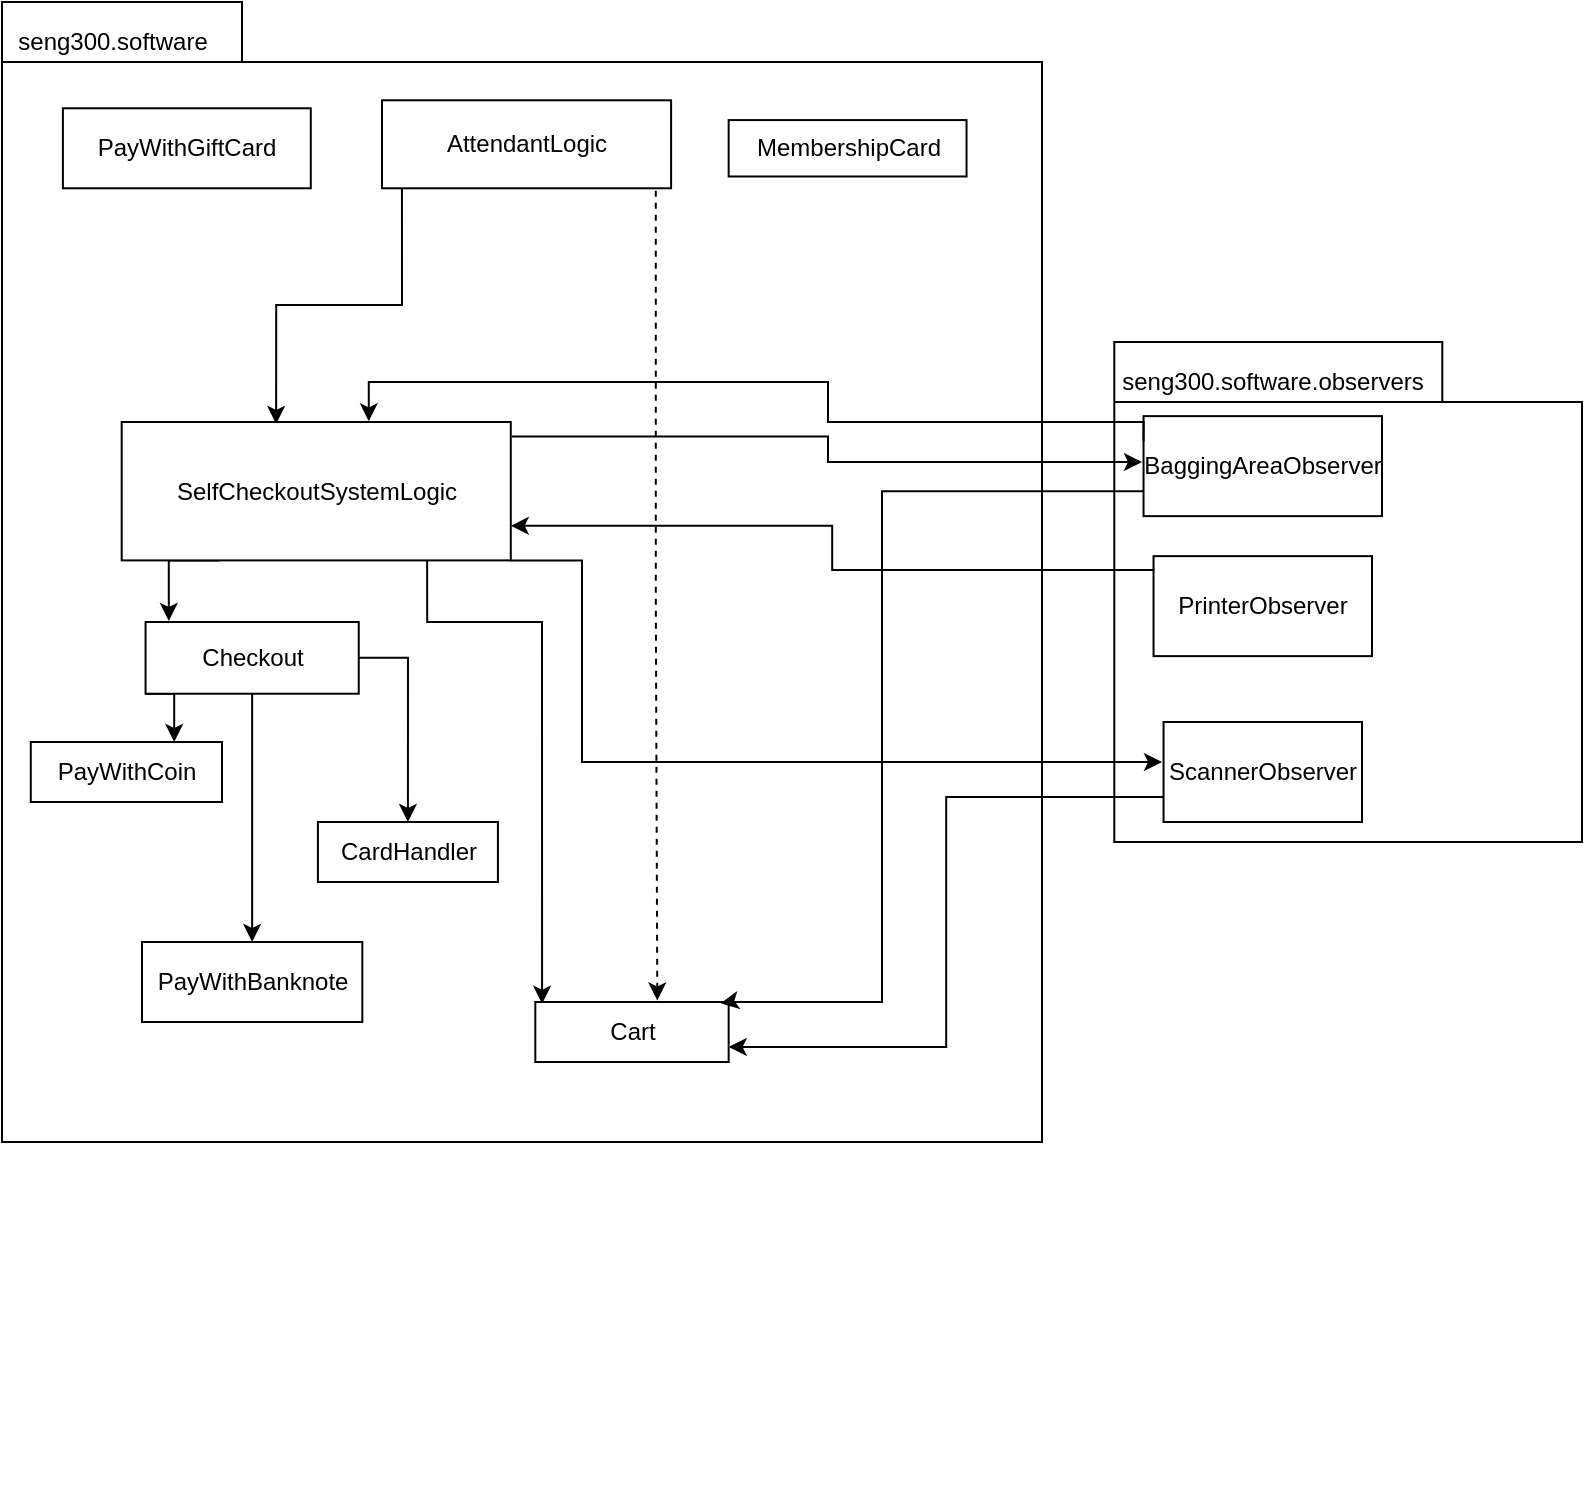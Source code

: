 <mxfile version="17.4.2" type="github">
  <diagram id="HnOyxlJ-ctCtCgGOy-em" name="Page-1">
    <mxGraphModel dx="981" dy="548" grid="1" gridSize="10" guides="1" tooltips="1" connect="1" arrows="1" fold="1" page="1" pageScale="1" pageWidth="850" pageHeight="1100" math="0" shadow="0">
      <root>
        <mxCell id="0" />
        <mxCell id="1" parent="0" />
        <mxCell id="rO6rdlYEpea-SLUKsP3Y-7" value="" style="group" vertex="1" connectable="0" parent="1">
          <mxGeometry x="30" y="170" width="790" height="750" as="geometry" />
        </mxCell>
        <mxCell id="rO6rdlYEpea-SLUKsP3Y-3" value="" style="shape=folder;fontStyle=1;spacingTop=10;tabWidth=120;tabHeight=30;tabPosition=left;html=1;" vertex="1" parent="rO6rdlYEpea-SLUKsP3Y-7">
          <mxGeometry width="520" height="570" as="geometry" />
        </mxCell>
        <mxCell id="rO6rdlYEpea-SLUKsP3Y-4" value="seng300.software" style="text;html=1;align=center;verticalAlign=middle;resizable=0;points=[];autosize=1;strokeColor=none;fillColor=none;" vertex="1" parent="rO6rdlYEpea-SLUKsP3Y-7">
          <mxGeometry y="10" width="110" height="20" as="geometry" />
        </mxCell>
        <mxCell id="rO6rdlYEpea-SLUKsP3Y-11" value="PayWithGiftCard" style="html=1;" vertex="1" parent="rO6rdlYEpea-SLUKsP3Y-7">
          <mxGeometry x="30.45" y="53.14" width="123.94" height="40" as="geometry" />
        </mxCell>
        <mxCell id="rO6rdlYEpea-SLUKsP3Y-13" value="MembershipCard" style="html=1;" vertex="1" parent="rO6rdlYEpea-SLUKsP3Y-7">
          <mxGeometry x="363.33" y="59.04" width="118.94" height="28.2" as="geometry" />
        </mxCell>
        <mxCell id="rO6rdlYEpea-SLUKsP3Y-31" style="edgeStyle=orthogonalEdgeStyle;rounded=0;orthogonalLoop=1;jettySize=auto;html=1;exitX=0.069;exitY=1;exitDx=0;exitDy=0;entryX=0.397;entryY=0.014;entryDx=0;entryDy=0;entryPerimeter=0;exitPerimeter=0;" edge="1" parent="rO6rdlYEpea-SLUKsP3Y-7" source="rO6rdlYEpea-SLUKsP3Y-12" target="rO6rdlYEpea-SLUKsP3Y-14">
          <mxGeometry relative="1" as="geometry" />
        </mxCell>
        <mxCell id="rO6rdlYEpea-SLUKsP3Y-52" style="edgeStyle=orthogonalEdgeStyle;rounded=0;orthogonalLoop=1;jettySize=auto;html=1;exitX=0.947;exitY=1.029;exitDx=0;exitDy=0;entryX=0.631;entryY=-0.025;entryDx=0;entryDy=0;entryPerimeter=0;exitPerimeter=0;dashed=1;" edge="1" parent="rO6rdlYEpea-SLUKsP3Y-7" source="rO6rdlYEpea-SLUKsP3Y-12" target="rO6rdlYEpea-SLUKsP3Y-19">
          <mxGeometry relative="1" as="geometry">
            <Array as="points" />
          </mxGeometry>
        </mxCell>
        <mxCell id="rO6rdlYEpea-SLUKsP3Y-12" value="AttendantLogic" style="html=1;" vertex="1" parent="rO6rdlYEpea-SLUKsP3Y-7">
          <mxGeometry x="190" y="49.14" width="144.55" height="44" as="geometry" />
        </mxCell>
        <mxCell id="rO6rdlYEpea-SLUKsP3Y-35" style="edgeStyle=orthogonalEdgeStyle;rounded=0;orthogonalLoop=1;jettySize=auto;html=1;exitX=0.785;exitY=0.995;exitDx=0;exitDy=0;entryX=0.035;entryY=0.028;entryDx=0;entryDy=0;exitPerimeter=0;entryPerimeter=0;" edge="1" parent="rO6rdlYEpea-SLUKsP3Y-7" source="rO6rdlYEpea-SLUKsP3Y-14" target="rO6rdlYEpea-SLUKsP3Y-19">
          <mxGeometry relative="1" as="geometry">
            <Array as="points">
              <mxPoint x="213" y="310" />
              <mxPoint x="270" y="310" />
            </Array>
          </mxGeometry>
        </mxCell>
        <mxCell id="rO6rdlYEpea-SLUKsP3Y-45" style="edgeStyle=orthogonalEdgeStyle;rounded=0;orthogonalLoop=1;jettySize=auto;html=1;exitX=0.25;exitY=1;exitDx=0;exitDy=0;entryX=0.109;entryY=-0.014;entryDx=0;entryDy=0;entryPerimeter=0;" edge="1" parent="rO6rdlYEpea-SLUKsP3Y-7" source="rO6rdlYEpea-SLUKsP3Y-14" target="rO6rdlYEpea-SLUKsP3Y-15">
          <mxGeometry relative="1" as="geometry" />
        </mxCell>
        <mxCell id="rO6rdlYEpea-SLUKsP3Y-14" value="SelfCheckoutSystemLogic" style="html=1;" vertex="1" parent="rO6rdlYEpea-SLUKsP3Y-7">
          <mxGeometry x="59.84" y="210" width="194.55" height="69.2" as="geometry" />
        </mxCell>
        <mxCell id="rO6rdlYEpea-SLUKsP3Y-33" style="edgeStyle=orthogonalEdgeStyle;rounded=0;orthogonalLoop=1;jettySize=auto;html=1;exitX=1;exitY=0.5;exitDx=0;exitDy=0;entryX=0.5;entryY=0;entryDx=0;entryDy=0;" edge="1" parent="rO6rdlYEpea-SLUKsP3Y-7" source="rO6rdlYEpea-SLUKsP3Y-15" target="rO6rdlYEpea-SLUKsP3Y-17">
          <mxGeometry relative="1" as="geometry" />
        </mxCell>
        <mxCell id="rO6rdlYEpea-SLUKsP3Y-34" style="edgeStyle=orthogonalEdgeStyle;rounded=0;orthogonalLoop=1;jettySize=auto;html=1;exitX=0.5;exitY=1;exitDx=0;exitDy=0;entryX=0.5;entryY=0;entryDx=0;entryDy=0;" edge="1" parent="rO6rdlYEpea-SLUKsP3Y-7" source="rO6rdlYEpea-SLUKsP3Y-15" target="rO6rdlYEpea-SLUKsP3Y-18">
          <mxGeometry relative="1" as="geometry" />
        </mxCell>
        <mxCell id="rO6rdlYEpea-SLUKsP3Y-43" style="edgeStyle=orthogonalEdgeStyle;rounded=0;orthogonalLoop=1;jettySize=auto;html=1;exitX=0;exitY=1;exitDx=0;exitDy=0;entryX=0.75;entryY=0;entryDx=0;entryDy=0;" edge="1" parent="rO6rdlYEpea-SLUKsP3Y-7" source="rO6rdlYEpea-SLUKsP3Y-15" target="rO6rdlYEpea-SLUKsP3Y-16">
          <mxGeometry relative="1" as="geometry" />
        </mxCell>
        <mxCell id="rO6rdlYEpea-SLUKsP3Y-15" value="Checkout" style="html=1;" vertex="1" parent="rO6rdlYEpea-SLUKsP3Y-7">
          <mxGeometry x="71.78" y="310" width="106.59" height="35.86" as="geometry" />
        </mxCell>
        <mxCell id="rO6rdlYEpea-SLUKsP3Y-19" value="Cart" style="html=1;" vertex="1" parent="rO6rdlYEpea-SLUKsP3Y-7">
          <mxGeometry x="266.66" y="500" width="96.67" height="30" as="geometry" />
        </mxCell>
        <mxCell id="rO6rdlYEpea-SLUKsP3Y-18" value="PayWithBanknote" style="html=1;" vertex="1" parent="rO6rdlYEpea-SLUKsP3Y-7">
          <mxGeometry x="70.0" y="470" width="110.16" height="40" as="geometry" />
        </mxCell>
        <mxCell id="rO6rdlYEpea-SLUKsP3Y-17" value="CardHandler" style="html=1;" vertex="1" parent="rO6rdlYEpea-SLUKsP3Y-7">
          <mxGeometry x="157.96" y="410" width="90" height="30" as="geometry" />
        </mxCell>
        <mxCell id="rO6rdlYEpea-SLUKsP3Y-16" value="PayWithCoin" style="html=1;" vertex="1" parent="rO6rdlYEpea-SLUKsP3Y-7">
          <mxGeometry x="14.39" y="370" width="95.61" height="30" as="geometry" />
        </mxCell>
        <mxCell id="rO6rdlYEpea-SLUKsP3Y-26" value="" style="group" vertex="1" connectable="0" parent="rO6rdlYEpea-SLUKsP3Y-7">
          <mxGeometry x="550" y="170" width="240" height="250" as="geometry" />
        </mxCell>
        <mxCell id="rO6rdlYEpea-SLUKsP3Y-9" value="" style="shape=folder;fontStyle=1;spacingTop=10;tabWidth=164;tabHeight=30;tabPosition=left;html=1;" vertex="1" parent="rO6rdlYEpea-SLUKsP3Y-26">
          <mxGeometry x="6.154" width="233.846" height="250" as="geometry" />
        </mxCell>
        <mxCell id="rO6rdlYEpea-SLUKsP3Y-10" value="seng300.software.observers" style="text;html=1;align=center;verticalAlign=middle;resizable=0;points=[];autosize=1;strokeColor=none;fillColor=none;" vertex="1" parent="rO6rdlYEpea-SLUKsP3Y-26">
          <mxGeometry y="10" width="170" height="20" as="geometry" />
        </mxCell>
        <mxCell id="rO6rdlYEpea-SLUKsP3Y-20" value="PrinterObserver" style="html=1;" vertex="1" parent="rO6rdlYEpea-SLUKsP3Y-26">
          <mxGeometry x="25.77" y="107.07" width="109.23" height="50" as="geometry" />
        </mxCell>
        <mxCell id="rO6rdlYEpea-SLUKsP3Y-21" value="ScannerObserver" style="html=1;" vertex="1" parent="rO6rdlYEpea-SLUKsP3Y-26">
          <mxGeometry x="30.77" y="190" width="99.23" height="50" as="geometry" />
        </mxCell>
        <mxCell id="rO6rdlYEpea-SLUKsP3Y-22" value="BaggingAreaObserver" style="html=1;" vertex="1" parent="rO6rdlYEpea-SLUKsP3Y-26">
          <mxGeometry x="20.77" y="37.07" width="119.23" height="50" as="geometry" />
        </mxCell>
        <mxCell id="rO6rdlYEpea-SLUKsP3Y-46" style="edgeStyle=orthogonalEdgeStyle;rounded=0;orthogonalLoop=1;jettySize=auto;html=1;exitX=1;exitY=1;exitDx=0;exitDy=0;" edge="1" parent="rO6rdlYEpea-SLUKsP3Y-7" source="rO6rdlYEpea-SLUKsP3Y-14">
          <mxGeometry relative="1" as="geometry">
            <mxPoint x="580" y="380" as="targetPoint" />
            <Array as="points">
              <mxPoint x="290" y="279" />
              <mxPoint x="290" y="380" />
            </Array>
          </mxGeometry>
        </mxCell>
        <mxCell id="rO6rdlYEpea-SLUKsP3Y-36" style="edgeStyle=orthogonalEdgeStyle;rounded=0;orthogonalLoop=1;jettySize=auto;html=1;exitX=0;exitY=0.25;exitDx=0;exitDy=0;entryX=0.635;entryY=-0.005;entryDx=0;entryDy=0;entryPerimeter=0;" edge="1" parent="rO6rdlYEpea-SLUKsP3Y-7" source="rO6rdlYEpea-SLUKsP3Y-22" target="rO6rdlYEpea-SLUKsP3Y-14">
          <mxGeometry relative="1" as="geometry">
            <Array as="points">
              <mxPoint x="571" y="210" />
              <mxPoint x="413" y="210" />
              <mxPoint x="413" y="190" />
              <mxPoint x="183" y="190" />
            </Array>
          </mxGeometry>
        </mxCell>
        <mxCell id="rO6rdlYEpea-SLUKsP3Y-42" style="edgeStyle=orthogonalEdgeStyle;rounded=0;orthogonalLoop=1;jettySize=auto;html=1;exitX=0.004;exitY=0.139;exitDx=0;exitDy=0;entryX=1;entryY=0.75;entryDx=0;entryDy=0;exitPerimeter=0;" edge="1" parent="rO6rdlYEpea-SLUKsP3Y-7" source="rO6rdlYEpea-SLUKsP3Y-20" target="rO6rdlYEpea-SLUKsP3Y-14">
          <mxGeometry relative="1" as="geometry" />
        </mxCell>
        <mxCell id="rO6rdlYEpea-SLUKsP3Y-48" style="edgeStyle=orthogonalEdgeStyle;rounded=0;orthogonalLoop=1;jettySize=auto;html=1;exitX=1.003;exitY=0.104;exitDx=0;exitDy=0;exitPerimeter=0;" edge="1" parent="rO6rdlYEpea-SLUKsP3Y-7" source="rO6rdlYEpea-SLUKsP3Y-14">
          <mxGeometry relative="1" as="geometry">
            <mxPoint x="570" y="230" as="targetPoint" />
            <Array as="points">
              <mxPoint x="413" y="217" />
              <mxPoint x="413" y="230" />
            </Array>
          </mxGeometry>
        </mxCell>
        <mxCell id="rO6rdlYEpea-SLUKsP3Y-53" style="edgeStyle=orthogonalEdgeStyle;rounded=0;orthogonalLoop=1;jettySize=auto;html=1;exitX=0;exitY=0.75;exitDx=0;exitDy=0;entryX=0.959;entryY=0.021;entryDx=0;entryDy=0;entryPerimeter=0;" edge="1" parent="rO6rdlYEpea-SLUKsP3Y-7" source="rO6rdlYEpea-SLUKsP3Y-22" target="rO6rdlYEpea-SLUKsP3Y-19">
          <mxGeometry relative="1" as="geometry">
            <Array as="points">
              <mxPoint x="440" y="245" />
              <mxPoint x="440" y="500" />
              <mxPoint x="363" y="500" />
            </Array>
          </mxGeometry>
        </mxCell>
        <mxCell id="rO6rdlYEpea-SLUKsP3Y-54" style="edgeStyle=orthogonalEdgeStyle;rounded=0;orthogonalLoop=1;jettySize=auto;html=1;exitX=0;exitY=0.75;exitDx=0;exitDy=0;entryX=1;entryY=0.75;entryDx=0;entryDy=0;" edge="1" parent="rO6rdlYEpea-SLUKsP3Y-7" source="rO6rdlYEpea-SLUKsP3Y-21" target="rO6rdlYEpea-SLUKsP3Y-19">
          <mxGeometry relative="1" as="geometry" />
        </mxCell>
      </root>
    </mxGraphModel>
  </diagram>
</mxfile>
